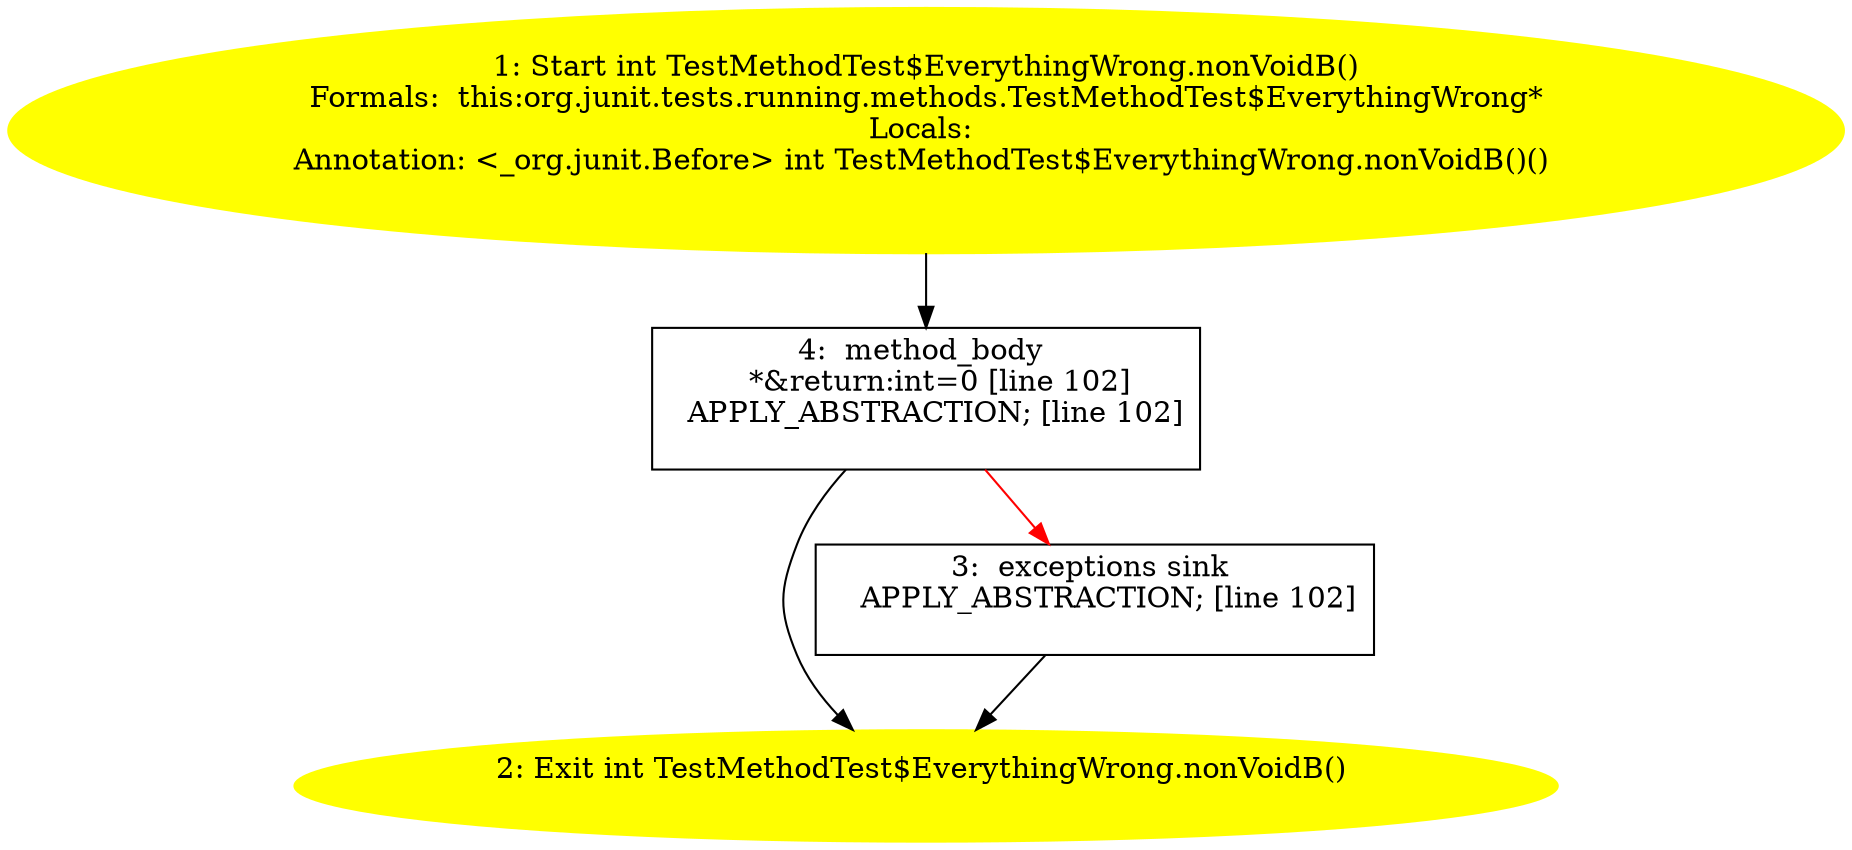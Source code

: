 /* @generated */
digraph cfg {
"org.junit.tests.running.methods.TestMethodTest$EverythingWrong.nonVoidB():int.45ae27e68385fd767b192143f2402c6a_1" [label="1: Start int TestMethodTest$EverythingWrong.nonVoidB()\nFormals:  this:org.junit.tests.running.methods.TestMethodTest$EverythingWrong*\nLocals: \nAnnotation: <_org.junit.Before> int TestMethodTest$EverythingWrong.nonVoidB()() \n  " color=yellow style=filled]
	

	 "org.junit.tests.running.methods.TestMethodTest$EverythingWrong.nonVoidB():int.45ae27e68385fd767b192143f2402c6a_1" -> "org.junit.tests.running.methods.TestMethodTest$EverythingWrong.nonVoidB():int.45ae27e68385fd767b192143f2402c6a_4" ;
"org.junit.tests.running.methods.TestMethodTest$EverythingWrong.nonVoidB():int.45ae27e68385fd767b192143f2402c6a_2" [label="2: Exit int TestMethodTest$EverythingWrong.nonVoidB() \n  " color=yellow style=filled]
	

"org.junit.tests.running.methods.TestMethodTest$EverythingWrong.nonVoidB():int.45ae27e68385fd767b192143f2402c6a_3" [label="3:  exceptions sink \n   APPLY_ABSTRACTION; [line 102]\n " shape="box"]
	

	 "org.junit.tests.running.methods.TestMethodTest$EverythingWrong.nonVoidB():int.45ae27e68385fd767b192143f2402c6a_3" -> "org.junit.tests.running.methods.TestMethodTest$EverythingWrong.nonVoidB():int.45ae27e68385fd767b192143f2402c6a_2" ;
"org.junit.tests.running.methods.TestMethodTest$EverythingWrong.nonVoidB():int.45ae27e68385fd767b192143f2402c6a_4" [label="4:  method_body \n   *&return:int=0 [line 102]\n  APPLY_ABSTRACTION; [line 102]\n " shape="box"]
	

	 "org.junit.tests.running.methods.TestMethodTest$EverythingWrong.nonVoidB():int.45ae27e68385fd767b192143f2402c6a_4" -> "org.junit.tests.running.methods.TestMethodTest$EverythingWrong.nonVoidB():int.45ae27e68385fd767b192143f2402c6a_2" ;
	 "org.junit.tests.running.methods.TestMethodTest$EverythingWrong.nonVoidB():int.45ae27e68385fd767b192143f2402c6a_4" -> "org.junit.tests.running.methods.TestMethodTest$EverythingWrong.nonVoidB():int.45ae27e68385fd767b192143f2402c6a_3" [color="red" ];
}
